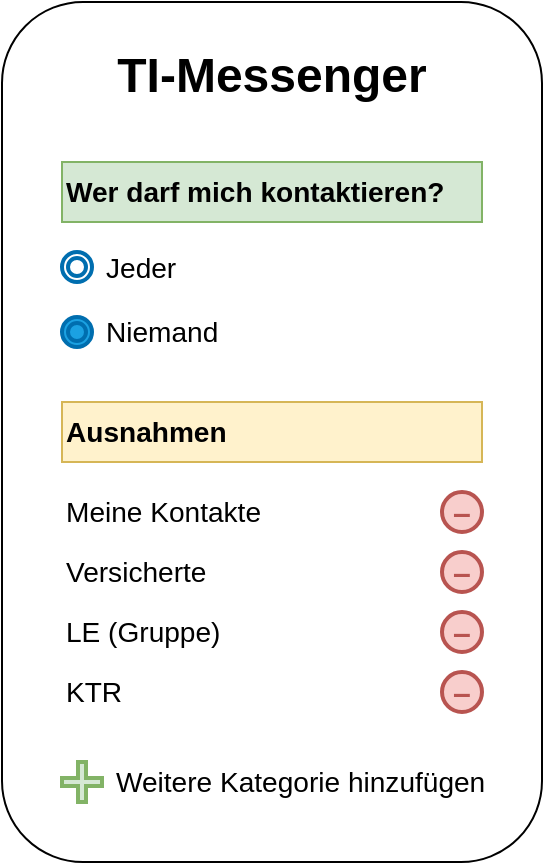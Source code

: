 <mxfile version="24.4.7" type="device">
  <diagram name="Page-1" id="5W39nyvdsAi6H0qSFlow">
    <mxGraphModel dx="1114" dy="854" grid="1" gridSize="10" guides="1" tooltips="1" connect="1" arrows="1" fold="1" page="1" pageScale="1" pageWidth="827" pageHeight="1169" math="0" shadow="0">
      <root>
        <mxCell id="0" />
        <mxCell id="1" parent="0" />
        <mxCell id="DQwhOIoZfkcR7J3Anc3N-1" value="&lt;h1&gt;TI-Messenger&lt;/h1&gt;" style="rounded=1;whiteSpace=wrap;html=1;verticalAlign=top;" vertex="1" parent="1">
          <mxGeometry x="90" y="60" width="270" height="430" as="geometry" />
        </mxCell>
        <mxCell id="DQwhOIoZfkcR7J3Anc3N-2" value="&lt;h3&gt;Wer darf mich kontaktieren?&lt;/h3&gt;" style="rounded=0;whiteSpace=wrap;html=1;fillColor=#d5e8d4;strokeColor=#82b366;align=left;" vertex="1" parent="1">
          <mxGeometry x="120" y="140" width="210" height="30" as="geometry" />
        </mxCell>
        <mxCell id="DQwhOIoZfkcR7J3Anc3N-16" value="" style="group" vertex="1" connectable="0" parent="1">
          <mxGeometry x="120" y="177.5" width="80" height="30" as="geometry" />
        </mxCell>
        <mxCell id="DQwhOIoZfkcR7J3Anc3N-8" value="" style="ellipse;shape=doubleEllipse;whiteSpace=wrap;html=1;aspect=fixed;strokeWidth=2;strokeColor=#006EAF;" vertex="1" parent="DQwhOIoZfkcR7J3Anc3N-16">
          <mxGeometry y="7.5" width="15" height="15" as="geometry" />
        </mxCell>
        <mxCell id="DQwhOIoZfkcR7J3Anc3N-9" value="&lt;p&gt;&lt;font style=&quot;font-size: 14.04px;&quot;&gt;Jeder&lt;/font&gt;&lt;/p&gt;" style="text;html=1;align=left;verticalAlign=middle;whiteSpace=wrap;rounded=0;" vertex="1" parent="DQwhOIoZfkcR7J3Anc3N-16">
          <mxGeometry x="20" width="60" height="30" as="geometry" />
        </mxCell>
        <mxCell id="DQwhOIoZfkcR7J3Anc3N-17" value="" style="group" vertex="1" connectable="0" parent="1">
          <mxGeometry x="120" y="210" width="80" height="30" as="geometry" />
        </mxCell>
        <mxCell id="DQwhOIoZfkcR7J3Anc3N-18" value="" style="ellipse;shape=doubleEllipse;whiteSpace=wrap;html=1;aspect=fixed;fillColor=#1ba1e2;fontColor=#ffffff;strokeColor=#006EAF;strokeWidth=2;" vertex="1" parent="DQwhOIoZfkcR7J3Anc3N-17">
          <mxGeometry y="7.5" width="15" height="15" as="geometry" />
        </mxCell>
        <mxCell id="DQwhOIoZfkcR7J3Anc3N-19" value="&lt;p&gt;&lt;font style=&quot;font-size: 14.04px;&quot;&gt;Niemand&lt;/font&gt;&lt;/p&gt;" style="text;html=1;align=left;verticalAlign=middle;whiteSpace=wrap;rounded=0;" vertex="1" parent="DQwhOIoZfkcR7J3Anc3N-17">
          <mxGeometry x="20" width="60" height="30" as="geometry" />
        </mxCell>
        <mxCell id="DQwhOIoZfkcR7J3Anc3N-20" value="&lt;h3&gt;Ausnahmen&lt;/h3&gt;" style="rounded=0;whiteSpace=wrap;html=1;fillColor=#fff2cc;strokeColor=#d6b656;align=left;" vertex="1" parent="1">
          <mxGeometry x="120" y="260" width="210" height="30" as="geometry" />
        </mxCell>
        <mxCell id="DQwhOIoZfkcR7J3Anc3N-24" value="" style="group" vertex="1" connectable="0" parent="1">
          <mxGeometry x="120" y="300" width="210" height="30" as="geometry" />
        </mxCell>
        <mxCell id="DQwhOIoZfkcR7J3Anc3N-21" value="&lt;b&gt;&lt;font style=&quot;font-size: 16px;&quot; color=&quot;#b85450&quot;&gt;–&lt;/font&gt;&lt;/b&gt;" style="ellipse;whiteSpace=wrap;html=1;fillColor=#f8cecc;strokeColor=#b85450;strokeWidth=2;" vertex="1" parent="DQwhOIoZfkcR7J3Anc3N-24">
          <mxGeometry x="190" y="5" width="20" height="20" as="geometry" />
        </mxCell>
        <mxCell id="DQwhOIoZfkcR7J3Anc3N-22" value="&lt;font style=&quot;font-size: 14.04px;&quot;&gt;Meine Kontakte&lt;/font&gt;" style="text;html=1;align=left;verticalAlign=middle;whiteSpace=wrap;rounded=0;" vertex="1" parent="DQwhOIoZfkcR7J3Anc3N-24">
          <mxGeometry width="190" height="30" as="geometry" />
        </mxCell>
        <mxCell id="DQwhOIoZfkcR7J3Anc3N-25" value="" style="group" vertex="1" connectable="0" parent="1">
          <mxGeometry x="120" y="330" width="210" height="30" as="geometry" />
        </mxCell>
        <mxCell id="DQwhOIoZfkcR7J3Anc3N-26" value="&lt;b&gt;&lt;font style=&quot;font-size: 16px;&quot; color=&quot;#b85450&quot;&gt;–&lt;/font&gt;&lt;/b&gt;" style="ellipse;whiteSpace=wrap;html=1;fillColor=#f8cecc;strokeColor=#b85450;strokeWidth=2;" vertex="1" parent="DQwhOIoZfkcR7J3Anc3N-25">
          <mxGeometry x="190" y="5" width="20" height="20" as="geometry" />
        </mxCell>
        <mxCell id="DQwhOIoZfkcR7J3Anc3N-27" value="&lt;font style=&quot;font-size: 14.04px;&quot;&gt;Versicherte&lt;/font&gt;" style="text;html=1;align=left;verticalAlign=middle;whiteSpace=wrap;rounded=0;" vertex="1" parent="DQwhOIoZfkcR7J3Anc3N-25">
          <mxGeometry width="190" height="30" as="geometry" />
        </mxCell>
        <mxCell id="DQwhOIoZfkcR7J3Anc3N-28" value="" style="group" vertex="1" connectable="0" parent="1">
          <mxGeometry x="120" y="360" width="210" height="30" as="geometry" />
        </mxCell>
        <mxCell id="DQwhOIoZfkcR7J3Anc3N-29" value="&lt;b&gt;&lt;font style=&quot;font-size: 16px;&quot; color=&quot;#b85450&quot;&gt;–&lt;/font&gt;&lt;/b&gt;" style="ellipse;whiteSpace=wrap;html=1;fillColor=#f8cecc;strokeColor=#b85450;strokeWidth=2;" vertex="1" parent="DQwhOIoZfkcR7J3Anc3N-28">
          <mxGeometry x="190" y="5" width="20" height="20" as="geometry" />
        </mxCell>
        <mxCell id="DQwhOIoZfkcR7J3Anc3N-30" value="&lt;font style=&quot;font-size: 14.04px;&quot;&gt;LE (Gruppe)&lt;/font&gt;" style="text;html=1;align=left;verticalAlign=middle;whiteSpace=wrap;rounded=0;" vertex="1" parent="DQwhOIoZfkcR7J3Anc3N-28">
          <mxGeometry width="190" height="30" as="geometry" />
        </mxCell>
        <mxCell id="DQwhOIoZfkcR7J3Anc3N-32" value="" style="group" vertex="1" connectable="0" parent="1">
          <mxGeometry x="120" y="390" width="210" height="30" as="geometry" />
        </mxCell>
        <mxCell id="DQwhOIoZfkcR7J3Anc3N-33" value="&lt;b&gt;&lt;font style=&quot;font-size: 16px;&quot; color=&quot;#b85450&quot;&gt;–&lt;/font&gt;&lt;/b&gt;" style="ellipse;whiteSpace=wrap;html=1;fillColor=#f8cecc;strokeColor=#b85450;strokeWidth=2;" vertex="1" parent="DQwhOIoZfkcR7J3Anc3N-32">
          <mxGeometry x="190" y="5" width="20" height="20" as="geometry" />
        </mxCell>
        <mxCell id="DQwhOIoZfkcR7J3Anc3N-34" value="&lt;font style=&quot;font-size: 14.04px;&quot;&gt;KTR&lt;/font&gt;" style="text;html=1;align=left;verticalAlign=middle;whiteSpace=wrap;rounded=0;" vertex="1" parent="DQwhOIoZfkcR7J3Anc3N-32">
          <mxGeometry width="190" height="30" as="geometry" />
        </mxCell>
        <mxCell id="DQwhOIoZfkcR7J3Anc3N-38" value="" style="group" vertex="1" connectable="0" parent="1">
          <mxGeometry x="120" y="435" width="225" height="30" as="geometry" />
        </mxCell>
        <mxCell id="DQwhOIoZfkcR7J3Anc3N-35" value="" style="shape=cross;whiteSpace=wrap;html=1;fillColor=#d5e8d4;strokeColor=#82b366;strokeWidth=2;" vertex="1" parent="DQwhOIoZfkcR7J3Anc3N-38">
          <mxGeometry y="5" width="20" height="20" as="geometry" />
        </mxCell>
        <mxCell id="DQwhOIoZfkcR7J3Anc3N-37" value="&lt;font style=&quot;font-size: 14.04px;&quot;&gt;Weitere Kategorie hinzufügen&lt;/font&gt;" style="text;html=1;align=left;verticalAlign=middle;whiteSpace=wrap;rounded=0;" vertex="1" parent="DQwhOIoZfkcR7J3Anc3N-38">
          <mxGeometry x="25" width="200" height="30" as="geometry" />
        </mxCell>
      </root>
    </mxGraphModel>
  </diagram>
</mxfile>

